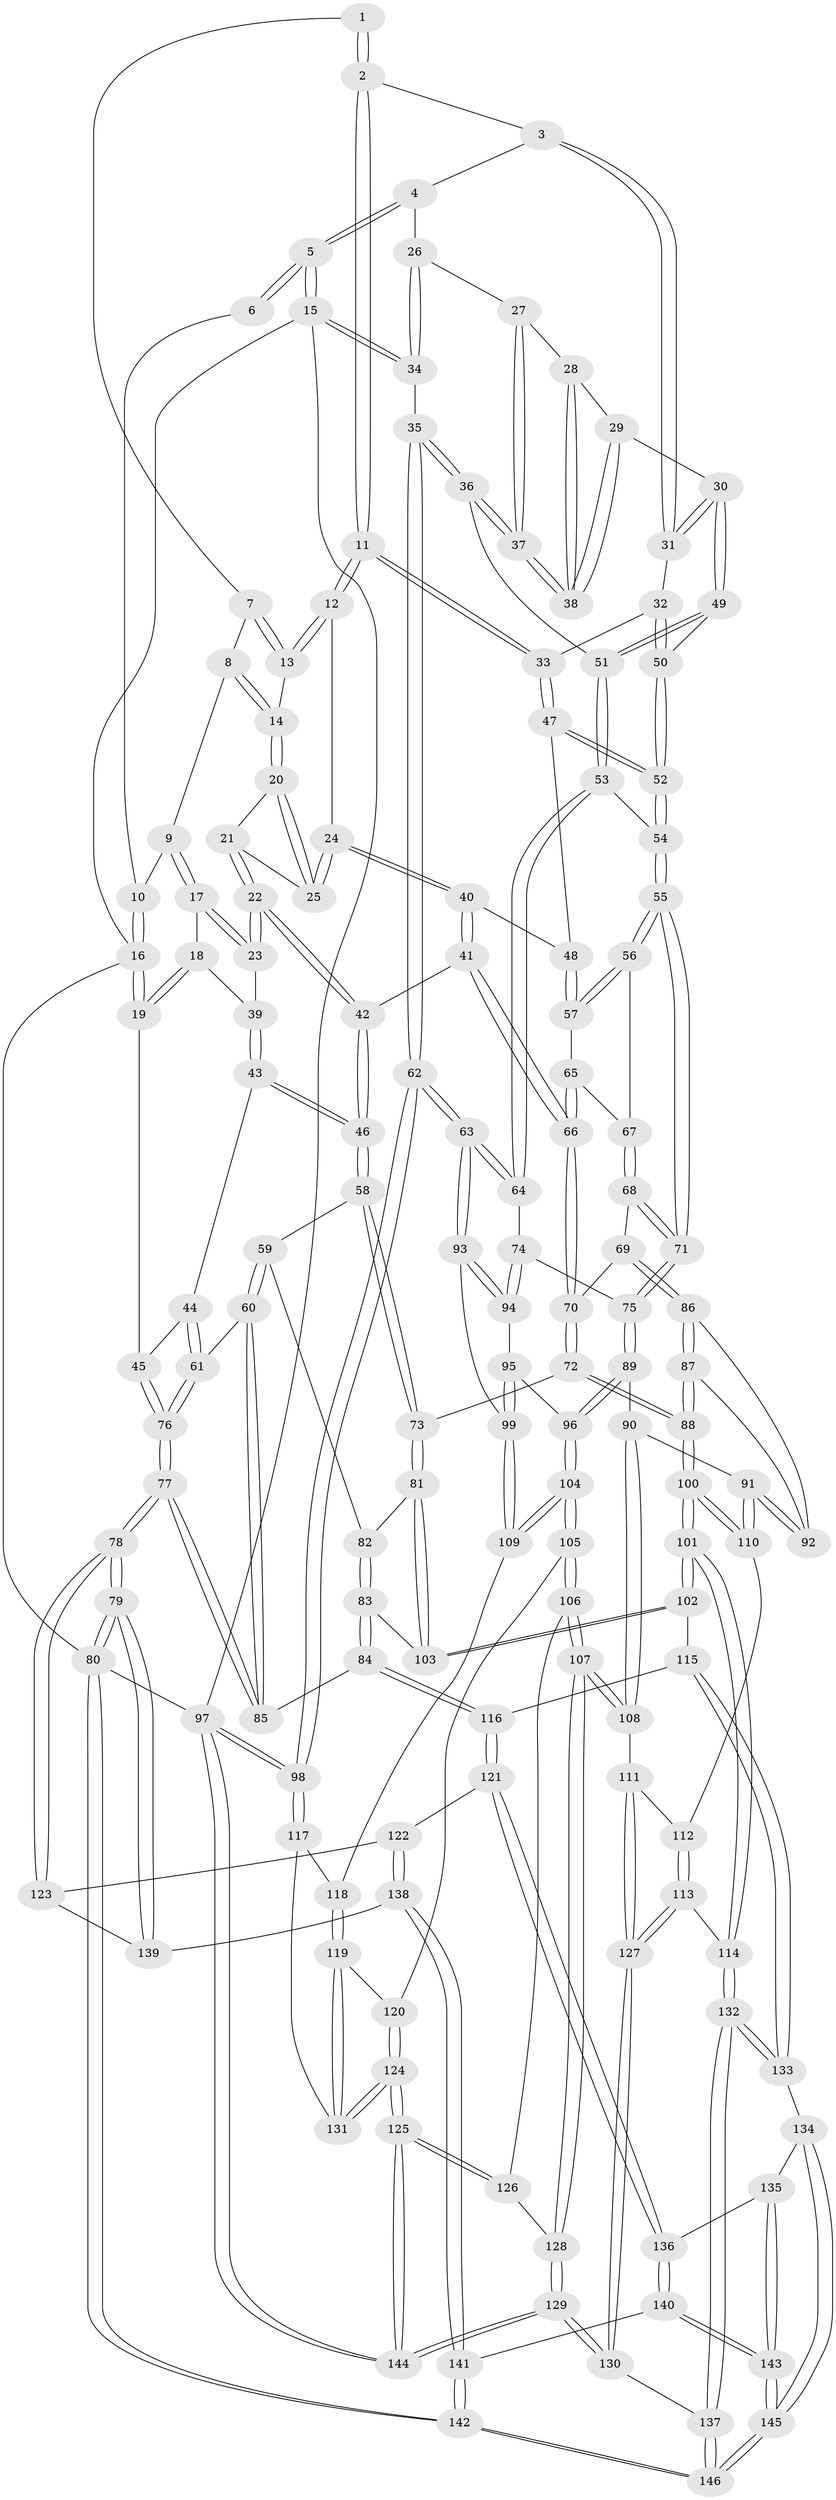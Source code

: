// coarse degree distribution, {3: 0.15555555555555556, 5: 0.3111111111111111, 4: 0.4, 7: 0.022222222222222223, 6: 0.08888888888888889, 2: 0.022222222222222223}
// Generated by graph-tools (version 1.1) at 2025/52/02/27/25 19:52:43]
// undirected, 146 vertices, 362 edges
graph export_dot {
graph [start="1"]
  node [color=gray90,style=filled];
  1 [pos="+0.6520636727832184+0"];
  2 [pos="+0.7156624652914088+0.10642345848892662"];
  3 [pos="+0.7533469992953998+0.11733489215799857"];
  4 [pos="+0.8647071594641977+0.062026349377190176"];
  5 [pos="+1+0"];
  6 [pos="+0.6488078475506387+0"];
  7 [pos="+0.5253345879831899+0.059028579723641804"];
  8 [pos="+0.378769385835576+0.027768973167544227"];
  9 [pos="+0.3174757760353867+0"];
  10 [pos="+0.19687560568465157+0"];
  11 [pos="+0.6440285523286502+0.19129251527563615"];
  12 [pos="+0.5907799301595047+0.18971020981544418"];
  13 [pos="+0.5177800200444901+0.11615572839647996"];
  14 [pos="+0.4626768957189315+0.1263375810074886"];
  15 [pos="+1+0"];
  16 [pos="+0+0"];
  17 [pos="+0.33010357606058954+0.12331600007341512"];
  18 [pos="+0.1926977055403889+0.19617928720822442"];
  19 [pos="+0+0"];
  20 [pos="+0.4602381951486155+0.13152197386969183"];
  21 [pos="+0.42360746113628134+0.17025146655536516"];
  22 [pos="+0.35672206294128117+0.2004816613736121"];
  23 [pos="+0.3528167421209584+0.19444005602381276"];
  24 [pos="+0.5111095517998892+0.23744386511428486"];
  25 [pos="+0.49758877853132855+0.22104603404327955"];
  26 [pos="+0.9504806073108282+0.17976977513321635"];
  27 [pos="+0.9448995417889543+0.1838344915064801"];
  28 [pos="+0.942946028578677+0.18497352359073413"];
  29 [pos="+0.8659232678659375+0.22658927562728554"];
  30 [pos="+0.8625823005817205+0.22761363338308102"];
  31 [pos="+0.8522729835576627+0.22030490895235547"];
  32 [pos="+0.7274884451337301+0.2835403273038048"];
  33 [pos="+0.6513471108154337+0.22666273407147486"];
  34 [pos="+1+0"];
  35 [pos="+1+0.3705020194807855"];
  36 [pos="+1+0.3395874346612801"];
  37 [pos="+0.9933359413689113+0.3173025920424902"];
  38 [pos="+0.9708159707876952+0.29890302737282565"];
  39 [pos="+0.20098959395458763+0.2042330998699214"];
  40 [pos="+0.43668512204507215+0.3424463226529729"];
  41 [pos="+0.40025097558667766+0.36968195745180044"];
  42 [pos="+0.3737179074075452+0.36682877641787753"];
  43 [pos="+0.2739187702638473+0.3466908571580299"];
  44 [pos="+0.2637345942649706+0.3464362522939627"];
  45 [pos="+0+0.09460988547466165"];
  46 [pos="+0.34187642007413366+0.3808694599446957"];
  47 [pos="+0.6326571970831788+0.3038589009608951"];
  48 [pos="+0.6177015328198752+0.3252964704175835"];
  49 [pos="+0.858263329797587+0.265003811156702"];
  50 [pos="+0.744670152594072+0.31442380823438226"];
  51 [pos="+0.8698202296088055+0.37438390070212274"];
  52 [pos="+0.74900397584766+0.38676931693749667"];
  53 [pos="+0.841213469332979+0.4281394147441418"];
  54 [pos="+0.7687126670065465+0.4355093712896776"];
  55 [pos="+0.7408518519295445+0.45661623673846635"];
  56 [pos="+0.7044490242912147+0.4458132511009046"];
  57 [pos="+0.6263683377633805+0.42163445620353124"];
  58 [pos="+0.3121118624696415+0.43836556631634777"];
  59 [pos="+0.24709791166606268+0.5045414820142475"];
  60 [pos="+0.1276778460674231+0.5442220292748258"];
  61 [pos="+0+0.42772221634790636"];
  62 [pos="+1+0.5959734750589837"];
  63 [pos="+1+0.6005792414663894"];
  64 [pos="+0.9101229961203835+0.5032796258840206"];
  65 [pos="+0.5857993731580416+0.4411591356456515"];
  66 [pos="+0.47957577526768536+0.4457116066554277"];
  67 [pos="+0.6069299357821912+0.5129766771528668"];
  68 [pos="+0.6222220200889937+0.5726995401969512"];
  69 [pos="+0.6151192123942231+0.5762612587820464"];
  70 [pos="+0.4941677091574583+0.5281569703175757"];
  71 [pos="+0.7098458674633579+0.5650433784672777"];
  72 [pos="+0.4546265911458143+0.6200259266560514"];
  73 [pos="+0.3987892500707274+0.6110403697682203"];
  74 [pos="+0.8139900903683088+0.6067801247902316"];
  75 [pos="+0.719310534223801+0.5813589848203351"];
  76 [pos="+0+0.39295748415179843"];
  77 [pos="+0+0.7022690138138602"];
  78 [pos="+0+0.7548206687057403"];
  79 [pos="+0+1"];
  80 [pos="+0+1"];
  81 [pos="+0.3315961579009773+0.6447482879645517"];
  82 [pos="+0.25074397447883046+0.5130676942101557"];
  83 [pos="+0.2585022985594555+0.7192320467714234"];
  84 [pos="+0.172073180532147+0.7389979237991395"];
  85 [pos="+0.14344405604772045+0.6963760002958108"];
  86 [pos="+0.6090098769664831+0.5893118136339909"];
  87 [pos="+0.4814168087132582+0.6644643677860672"];
  88 [pos="+0.4786666921680445+0.6646949716122799"];
  89 [pos="+0.7123440804627515+0.6718601567233957"];
  90 [pos="+0.7095061718394017+0.6752487916342715"];
  91 [pos="+0.6134913081533689+0.7005932420414207"];
  92 [pos="+0.6056566491525519+0.6909448792698016"];
  93 [pos="+1+0.6193379305868236"];
  94 [pos="+0.8268622596963927+0.6289943863765177"];
  95 [pos="+0.8282153453356319+0.6489852094332733"];
  96 [pos="+0.7890127025419311+0.7044377026840289"];
  97 [pos="+1+1"];
  98 [pos="+1+0.9035021138172705"];
  99 [pos="+0.9242839892126481+0.7307629531083771"];
  100 [pos="+0.450957987497598+0.7838668219693781"];
  101 [pos="+0.44832370748407546+0.7886239107625854"];
  102 [pos="+0.32959286475477617+0.7447393913198849"];
  103 [pos="+0.29263051961854697+0.7168061081861614"];
  104 [pos="+0.8286146721233558+0.7904882027242722"];
  105 [pos="+0.8206816751239009+0.7976429557651097"];
  106 [pos="+0.7753913499521466+0.8148989232328924"];
  107 [pos="+0.7221633222018113+0.8184183462939628"];
  108 [pos="+0.7084071935873096+0.812511757983957"];
  109 [pos="+0.8890336092309029+0.7769198485941877"];
  110 [pos="+0.6092282960509933+0.7380976195296001"];
  111 [pos="+0.6799139439556033+0.8146025138995836"];
  112 [pos="+0.6147125542399134+0.7486098586443005"];
  113 [pos="+0.5525907280598206+0.840323033155118"];
  114 [pos="+0.4518651816641546+0.806608642850379"];
  115 [pos="+0.2979162657003529+0.8634797326105671"];
  116 [pos="+0.1600265958027479+0.7874023306848282"];
  117 [pos="+0.9866409960012041+0.8575018922134069"];
  118 [pos="+0.89383886898089+0.7843301994559875"];
  119 [pos="+0.9115201960294279+0.9067126056286441"];
  120 [pos="+0.8323975675947708+0.841063780617658"];
  121 [pos="+0.1462367816930898+0.8120807307959733"];
  122 [pos="+0.13480791832485656+0.817961846258523"];
  123 [pos="+0+0.7958484250513429"];
  124 [pos="+0.8770326788783652+1"];
  125 [pos="+0.8729497129390699+1"];
  126 [pos="+0.7828465439345835+0.8725836408602065"];
  127 [pos="+0.6066632328199689+0.8771805157688313"];
  128 [pos="+0.7181609231951721+1"];
  129 [pos="+0.6978870743582621+1"];
  130 [pos="+0.6069462298103864+1"];
  131 [pos="+0.9141631014064693+0.9194927831562925"];
  132 [pos="+0.39568166395619186+0.9758240792969148"];
  133 [pos="+0.3426105332281422+0.9413653655106617"];
  134 [pos="+0.27866795142145667+0.9319004112337099"];
  135 [pos="+0.1933936859607621+0.9041649471260959"];
  136 [pos="+0.17900007033187787+0.8821540216031297"];
  137 [pos="+0.45986189450228+1"];
  138 [pos="+0.07903188260304476+0.8905307430338516"];
  139 [pos="+0.059740809440495576+0.9023839640620015"];
  140 [pos="+0.12236851327074424+0.9596926385863003"];
  141 [pos="+0.11524626639227413+0.9613781639086099"];
  142 [pos="+0+1"];
  143 [pos="+0.1816140153718982+0.9705854884441699"];
  144 [pos="+0.8722559643269829+1"];
  145 [pos="+0.18843934422565028+1"];
  146 [pos="+0.19764514489089358+1"];
  1 -- 2;
  1 -- 2;
  1 -- 7;
  2 -- 3;
  2 -- 11;
  2 -- 11;
  3 -- 4;
  3 -- 31;
  3 -- 31;
  4 -- 5;
  4 -- 5;
  4 -- 26;
  5 -- 6;
  5 -- 6;
  5 -- 15;
  5 -- 15;
  6 -- 10;
  7 -- 8;
  7 -- 13;
  7 -- 13;
  8 -- 9;
  8 -- 14;
  8 -- 14;
  9 -- 10;
  9 -- 17;
  9 -- 17;
  10 -- 16;
  10 -- 16;
  11 -- 12;
  11 -- 12;
  11 -- 33;
  11 -- 33;
  12 -- 13;
  12 -- 13;
  12 -- 24;
  13 -- 14;
  14 -- 20;
  14 -- 20;
  15 -- 16;
  15 -- 34;
  15 -- 34;
  15 -- 97;
  16 -- 19;
  16 -- 19;
  16 -- 80;
  17 -- 18;
  17 -- 23;
  17 -- 23;
  18 -- 19;
  18 -- 19;
  18 -- 39;
  19 -- 45;
  20 -- 21;
  20 -- 25;
  20 -- 25;
  21 -- 22;
  21 -- 22;
  21 -- 25;
  22 -- 23;
  22 -- 23;
  22 -- 42;
  22 -- 42;
  23 -- 39;
  24 -- 25;
  24 -- 25;
  24 -- 40;
  24 -- 40;
  26 -- 27;
  26 -- 34;
  26 -- 34;
  27 -- 28;
  27 -- 37;
  27 -- 37;
  28 -- 29;
  28 -- 38;
  28 -- 38;
  29 -- 30;
  29 -- 38;
  29 -- 38;
  30 -- 31;
  30 -- 31;
  30 -- 49;
  30 -- 49;
  31 -- 32;
  32 -- 33;
  32 -- 50;
  32 -- 50;
  33 -- 47;
  33 -- 47;
  34 -- 35;
  35 -- 36;
  35 -- 36;
  35 -- 62;
  35 -- 62;
  36 -- 37;
  36 -- 37;
  36 -- 51;
  37 -- 38;
  37 -- 38;
  39 -- 43;
  39 -- 43;
  40 -- 41;
  40 -- 41;
  40 -- 48;
  41 -- 42;
  41 -- 66;
  41 -- 66;
  42 -- 46;
  42 -- 46;
  43 -- 44;
  43 -- 46;
  43 -- 46;
  44 -- 45;
  44 -- 61;
  44 -- 61;
  45 -- 76;
  45 -- 76;
  46 -- 58;
  46 -- 58;
  47 -- 48;
  47 -- 52;
  47 -- 52;
  48 -- 57;
  48 -- 57;
  49 -- 50;
  49 -- 51;
  49 -- 51;
  50 -- 52;
  50 -- 52;
  51 -- 53;
  51 -- 53;
  52 -- 54;
  52 -- 54;
  53 -- 54;
  53 -- 64;
  53 -- 64;
  54 -- 55;
  54 -- 55;
  55 -- 56;
  55 -- 56;
  55 -- 71;
  55 -- 71;
  56 -- 57;
  56 -- 57;
  56 -- 67;
  57 -- 65;
  58 -- 59;
  58 -- 73;
  58 -- 73;
  59 -- 60;
  59 -- 60;
  59 -- 82;
  60 -- 61;
  60 -- 85;
  60 -- 85;
  61 -- 76;
  61 -- 76;
  62 -- 63;
  62 -- 63;
  62 -- 98;
  62 -- 98;
  63 -- 64;
  63 -- 64;
  63 -- 93;
  63 -- 93;
  64 -- 74;
  65 -- 66;
  65 -- 66;
  65 -- 67;
  66 -- 70;
  66 -- 70;
  67 -- 68;
  67 -- 68;
  68 -- 69;
  68 -- 71;
  68 -- 71;
  69 -- 70;
  69 -- 86;
  69 -- 86;
  70 -- 72;
  70 -- 72;
  71 -- 75;
  71 -- 75;
  72 -- 73;
  72 -- 88;
  72 -- 88;
  73 -- 81;
  73 -- 81;
  74 -- 75;
  74 -- 94;
  74 -- 94;
  75 -- 89;
  75 -- 89;
  76 -- 77;
  76 -- 77;
  77 -- 78;
  77 -- 78;
  77 -- 85;
  77 -- 85;
  78 -- 79;
  78 -- 79;
  78 -- 123;
  78 -- 123;
  79 -- 80;
  79 -- 80;
  79 -- 139;
  79 -- 139;
  80 -- 142;
  80 -- 142;
  80 -- 97;
  81 -- 82;
  81 -- 103;
  81 -- 103;
  82 -- 83;
  82 -- 83;
  83 -- 84;
  83 -- 84;
  83 -- 103;
  84 -- 85;
  84 -- 116;
  84 -- 116;
  86 -- 87;
  86 -- 87;
  86 -- 92;
  87 -- 88;
  87 -- 88;
  87 -- 92;
  88 -- 100;
  88 -- 100;
  89 -- 90;
  89 -- 96;
  89 -- 96;
  90 -- 91;
  90 -- 108;
  90 -- 108;
  91 -- 92;
  91 -- 92;
  91 -- 110;
  91 -- 110;
  93 -- 94;
  93 -- 94;
  93 -- 99;
  94 -- 95;
  95 -- 96;
  95 -- 99;
  95 -- 99;
  96 -- 104;
  96 -- 104;
  97 -- 98;
  97 -- 98;
  97 -- 144;
  97 -- 144;
  98 -- 117;
  98 -- 117;
  99 -- 109;
  99 -- 109;
  100 -- 101;
  100 -- 101;
  100 -- 110;
  100 -- 110;
  101 -- 102;
  101 -- 102;
  101 -- 114;
  101 -- 114;
  102 -- 103;
  102 -- 103;
  102 -- 115;
  104 -- 105;
  104 -- 105;
  104 -- 109;
  104 -- 109;
  105 -- 106;
  105 -- 106;
  105 -- 120;
  106 -- 107;
  106 -- 107;
  106 -- 126;
  107 -- 108;
  107 -- 108;
  107 -- 128;
  107 -- 128;
  108 -- 111;
  109 -- 118;
  110 -- 112;
  111 -- 112;
  111 -- 127;
  111 -- 127;
  112 -- 113;
  112 -- 113;
  113 -- 114;
  113 -- 127;
  113 -- 127;
  114 -- 132;
  114 -- 132;
  115 -- 116;
  115 -- 133;
  115 -- 133;
  116 -- 121;
  116 -- 121;
  117 -- 118;
  117 -- 131;
  118 -- 119;
  118 -- 119;
  119 -- 120;
  119 -- 131;
  119 -- 131;
  120 -- 124;
  120 -- 124;
  121 -- 122;
  121 -- 136;
  121 -- 136;
  122 -- 123;
  122 -- 138;
  122 -- 138;
  123 -- 139;
  124 -- 125;
  124 -- 125;
  124 -- 131;
  124 -- 131;
  125 -- 126;
  125 -- 126;
  125 -- 144;
  125 -- 144;
  126 -- 128;
  127 -- 130;
  127 -- 130;
  128 -- 129;
  128 -- 129;
  129 -- 130;
  129 -- 130;
  129 -- 144;
  129 -- 144;
  130 -- 137;
  132 -- 133;
  132 -- 133;
  132 -- 137;
  132 -- 137;
  133 -- 134;
  134 -- 135;
  134 -- 145;
  134 -- 145;
  135 -- 136;
  135 -- 143;
  135 -- 143;
  136 -- 140;
  136 -- 140;
  137 -- 146;
  137 -- 146;
  138 -- 139;
  138 -- 141;
  138 -- 141;
  140 -- 141;
  140 -- 143;
  140 -- 143;
  141 -- 142;
  141 -- 142;
  142 -- 146;
  142 -- 146;
  143 -- 145;
  143 -- 145;
  145 -- 146;
  145 -- 146;
}
